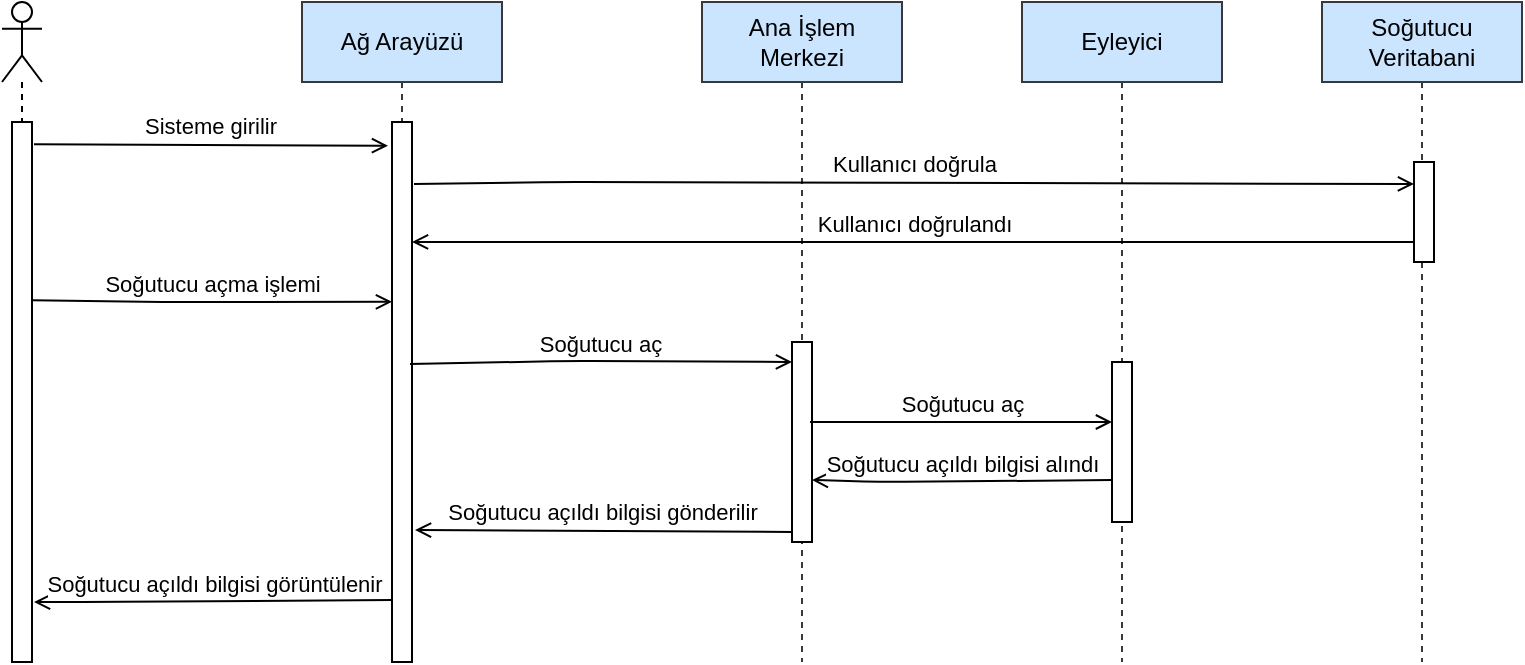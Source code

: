 <mxfile version="14.5.10" type="device"><diagram id="yXMMqckOdaxHsxDlKdsY" name="Page-1"><mxGraphModel dx="1422" dy="762" grid="1" gridSize="10" guides="1" tooltips="1" connect="1" arrows="1" fold="1" page="1" pageScale="1" pageWidth="827" pageHeight="1169" math="0" shadow="0"><root><mxCell id="0"/><mxCell id="1" parent="0"/><mxCell id="3H_IDUazd-oqJdnJGWo3-32" value="Soğutucu açma işlemi" style="html=1;verticalAlign=bottom;endArrow=open;endFill=0;exitX=1;exitY=0.33;exitDx=0;exitDy=0;exitPerimeter=0;entryX=0;entryY=0.333;entryDx=0;entryDy=0;entryPerimeter=0;" parent="1" source="3H_IDUazd-oqJdnJGWo3-29" target="3H_IDUazd-oqJdnJGWo3-30" edge="1"><mxGeometry width="80" relative="1" as="geometry"><mxPoint x="4" y="351.46" as="sourcePoint"/><mxPoint x="169.5" y="350" as="targetPoint"/><Array as="points"><mxPoint x="114.5" y="350"/></Array></mxGeometry></mxCell><mxCell id="3H_IDUazd-oqJdnJGWo3-5" value="" style="shape=umlLifeline;participant=umlActor;perimeter=lifelinePerimeter;whiteSpace=wrap;html=1;container=1;collapsible=0;recursiveResize=0;verticalAlign=top;spacingTop=36;outlineConnect=0;" parent="1" vertex="1"><mxGeometry x="34" y="200" width="20" height="330" as="geometry"/></mxCell><mxCell id="3H_IDUazd-oqJdnJGWo3-29" value="" style="html=1;points=[];perimeter=orthogonalPerimeter;" parent="3H_IDUazd-oqJdnJGWo3-5" vertex="1"><mxGeometry x="5" y="60" width="10" height="270" as="geometry"/></mxCell><mxCell id="3H_IDUazd-oqJdnJGWo3-11" value="Ağ Arayüzü" style="shape=umlLifeline;perimeter=lifelinePerimeter;whiteSpace=wrap;html=1;container=1;collapsible=0;recursiveResize=0;outlineConnect=0;fillColor=#cce5ff;strokeColor=#36393d;" parent="1" vertex="1"><mxGeometry x="184" y="200" width="100" height="330" as="geometry"/></mxCell><mxCell id="3H_IDUazd-oqJdnJGWo3-30" value="" style="html=1;points=[];perimeter=orthogonalPerimeter;" parent="3H_IDUazd-oqJdnJGWo3-11" vertex="1"><mxGeometry x="45" y="60" width="10" height="270" as="geometry"/></mxCell><mxCell id="3H_IDUazd-oqJdnJGWo3-12" value="Ana İşlem Merkezi" style="shape=umlLifeline;perimeter=lifelinePerimeter;whiteSpace=wrap;html=1;container=1;collapsible=0;recursiveResize=0;outlineConnect=0;fillColor=#cce5ff;strokeColor=#36393d;" parent="1" vertex="1"><mxGeometry x="384" y="200" width="100" height="330" as="geometry"/></mxCell><mxCell id="3H_IDUazd-oqJdnJGWo3-34" value="" style="html=1;points=[];perimeter=orthogonalPerimeter;fillColor=#ffffff;gradientColor=none;" parent="3H_IDUazd-oqJdnJGWo3-12" vertex="1"><mxGeometry x="45" y="170" width="10" height="100" as="geometry"/></mxCell><mxCell id="3H_IDUazd-oqJdnJGWo3-13" value="Eyleyici" style="shape=umlLifeline;perimeter=lifelinePerimeter;whiteSpace=wrap;html=1;container=1;collapsible=0;recursiveResize=0;outlineConnect=0;fillColor=#cce5ff;strokeColor=#36393d;" parent="1" vertex="1"><mxGeometry x="544" y="200" width="100" height="330" as="geometry"/></mxCell><mxCell id="3H_IDUazd-oqJdnJGWo3-31" value="" style="html=1;points=[];perimeter=orthogonalPerimeter;fillColor=#ffffff;gradientColor=none;" parent="3H_IDUazd-oqJdnJGWo3-13" vertex="1"><mxGeometry x="45" y="180" width="10" height="80" as="geometry"/></mxCell><mxCell id="3H_IDUazd-oqJdnJGWo3-21" value="Kullanıcı doğrula" style="html=1;verticalAlign=bottom;endArrow=open;endFill=0;exitX=1.1;exitY=0.115;exitDx=0;exitDy=0;exitPerimeter=0;entryX=0;entryY=0.22;entryDx=0;entryDy=0;entryPerimeter=0;" parent="1" source="3H_IDUazd-oqJdnJGWo3-30" target="3H_IDUazd-oqJdnJGWo3-33" edge="1"><mxGeometry width="80" relative="1" as="geometry"><mxPoint x="224" y="290" as="sourcePoint"/><mxPoint x="354" y="290" as="targetPoint"/><Array as="points"><mxPoint x="314" y="290"/></Array></mxGeometry></mxCell><mxCell id="3H_IDUazd-oqJdnJGWo3-22" value="Kullanıcı doğrulandı" style="html=1;verticalAlign=bottom;endArrow=open;endFill=0;entryX=1;entryY=0.222;entryDx=0;entryDy=0;entryPerimeter=0;exitX=0;exitY=0.8;exitDx=0;exitDy=0;exitPerimeter=0;" parent="1" source="3H_IDUazd-oqJdnJGWo3-33" target="3H_IDUazd-oqJdnJGWo3-30" edge="1"><mxGeometry width="80" relative="1" as="geometry"><mxPoint x="354" y="320" as="sourcePoint"/><mxPoint x="224" y="318" as="targetPoint"/><Array as="points"><mxPoint x="264.5" y="320"/></Array></mxGeometry></mxCell><mxCell id="3H_IDUazd-oqJdnJGWo3-24" value="Soğutucu aç" style="html=1;verticalAlign=bottom;endArrow=open;endFill=0;exitX=0.9;exitY=0.448;exitDx=0;exitDy=0;exitPerimeter=0;entryX=0;entryY=0.1;entryDx=0;entryDy=0;entryPerimeter=0;" parent="1" source="3H_IDUazd-oqJdnJGWo3-30" target="3H_IDUazd-oqJdnJGWo3-34" edge="1"><mxGeometry width="80" relative="1" as="geometry"><mxPoint x="224" y="380" as="sourcePoint"/><mxPoint x="364" y="380" as="targetPoint"/><Array as="points"><mxPoint x="318.5" y="379.5"/></Array></mxGeometry></mxCell><mxCell id="3H_IDUazd-oqJdnJGWo3-25" value="Soğutucu aç" style="html=1;verticalAlign=bottom;endArrow=open;endFill=0;entryX=0;entryY=0.375;entryDx=0;entryDy=0;entryPerimeter=0;" parent="1" target="3H_IDUazd-oqJdnJGWo3-31" edge="1"><mxGeometry width="80" relative="1" as="geometry"><mxPoint x="438" y="410" as="sourcePoint"/><mxPoint x="574" y="410" as="targetPoint"/><Array as="points"><mxPoint x="559" y="410"/></Array></mxGeometry></mxCell><mxCell id="3H_IDUazd-oqJdnJGWo3-26" value="Soğutucu açıldı bilgisi alındı" style="html=1;verticalAlign=bottom;endArrow=open;endFill=0;exitX=0;exitY=0.738;exitDx=0;exitDy=0;exitPerimeter=0;entryX=1;entryY=0.69;entryDx=0;entryDy=0;entryPerimeter=0;" parent="1" source="3H_IDUazd-oqJdnJGWo3-31" target="3H_IDUazd-oqJdnJGWo3-34" edge="1"><mxGeometry width="80" relative="1" as="geometry"><mxPoint x="574" y="440" as="sourcePoint"/><mxPoint x="454" y="440" as="targetPoint"/><Array as="points"><mxPoint x="475" y="440"/></Array></mxGeometry></mxCell><mxCell id="3H_IDUazd-oqJdnJGWo3-27" value="Soğutucu açıldı bilgisi gönderilir" style="html=1;verticalAlign=bottom;endArrow=open;endFill=0;entryX=1.1;entryY=0.759;entryDx=0;entryDy=0;entryPerimeter=0;exitX=0;exitY=0.95;exitDx=0;exitDy=0;exitPerimeter=0;" parent="1" source="3H_IDUazd-oqJdnJGWo3-34" target="3H_IDUazd-oqJdnJGWo3-30" edge="1"><mxGeometry width="80" relative="1" as="geometry"><mxPoint x="354" y="465" as="sourcePoint"/><mxPoint x="224" y="464" as="targetPoint"/><Array as="points"><mxPoint x="240.5" y="464"/></Array></mxGeometry></mxCell><mxCell id="3H_IDUazd-oqJdnJGWo3-28" value="Soğutucu açıldı bilgisi görüntülenir" style="html=1;verticalAlign=bottom;endArrow=open;endFill=0;entryX=1.1;entryY=0.889;entryDx=0;entryDy=0;entryPerimeter=0;exitX=0;exitY=0.885;exitDx=0;exitDy=0;exitPerimeter=0;" parent="1" source="3H_IDUazd-oqJdnJGWo3-30" target="3H_IDUazd-oqJdnJGWo3-29" edge="1"><mxGeometry width="80" relative="1" as="geometry"><mxPoint x="174" y="500" as="sourcePoint"/><mxPoint x="54" y="500" as="targetPoint"/><Array as="points"><mxPoint x="84" y="500"/></Array></mxGeometry></mxCell><mxCell id="3H_IDUazd-oqJdnJGWo3-20" value="Sisteme girilir" style="html=1;verticalAlign=bottom;endArrow=open;endFill=0;exitX=1.1;exitY=0.041;exitDx=0;exitDy=0;exitPerimeter=0;entryX=-0.2;entryY=0.044;entryDx=0;entryDy=0;entryPerimeter=0;" parent="1" source="3H_IDUazd-oqJdnJGWo3-29" target="3H_IDUazd-oqJdnJGWo3-30" edge="1"><mxGeometry width="80" relative="1" as="geometry"><mxPoint x="44" y="270" as="sourcePoint"/><mxPoint x="154" y="271" as="targetPoint"/></mxGeometry></mxCell><mxCell id="wNsAuiQ2ihc53rNG7ZsC-1" value="Soğutucu&lt;br&gt;Veritabani" style="shape=umlLifeline;perimeter=lifelinePerimeter;whiteSpace=wrap;html=1;container=1;collapsible=0;recursiveResize=0;outlineConnect=0;fillColor=#cce5ff;strokeColor=#36393d;" vertex="1" parent="1"><mxGeometry x="694" y="200" width="100" height="330" as="geometry"/></mxCell><mxCell id="3H_IDUazd-oqJdnJGWo3-33" value="" style="html=1;points=[];perimeter=orthogonalPerimeter;fillColor=#ffffff;gradientColor=none;" parent="wNsAuiQ2ihc53rNG7ZsC-1" vertex="1"><mxGeometry x="46" y="80" width="10" height="50" as="geometry"/></mxCell></root></mxGraphModel></diagram></mxfile>